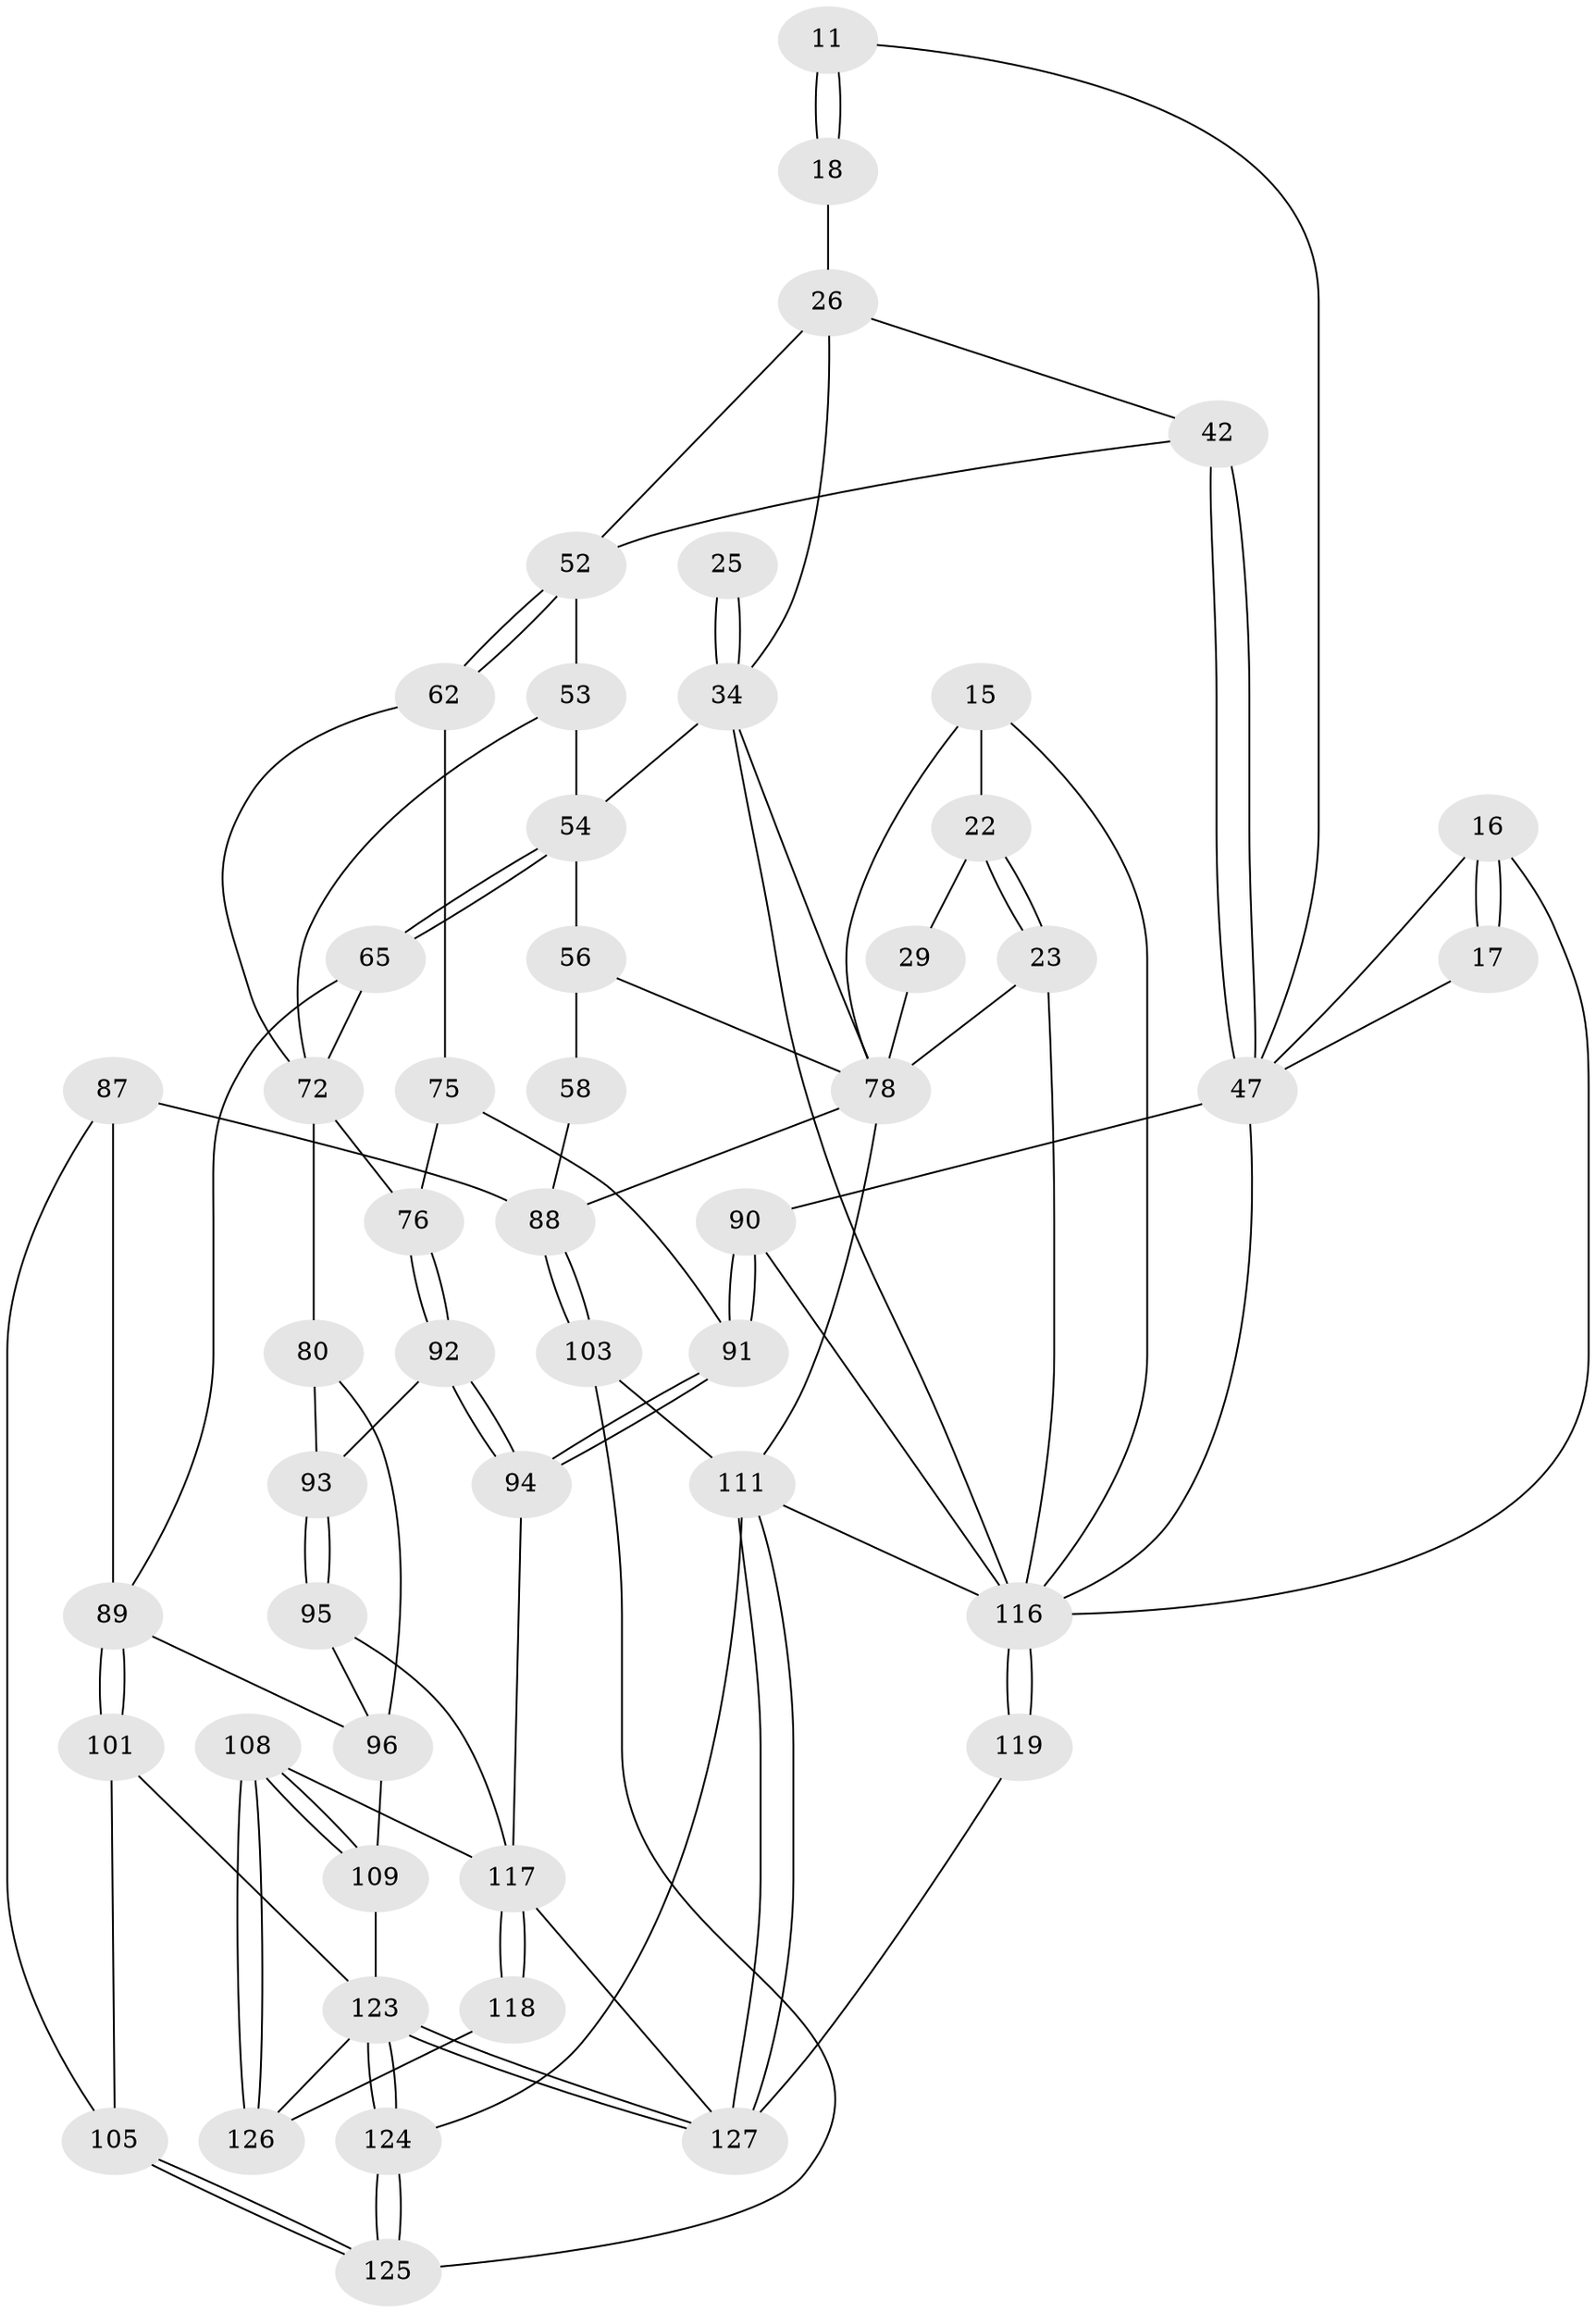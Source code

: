 // original degree distribution, {3: 0.015748031496062992, 6: 0.1889763779527559, 4: 0.2125984251968504, 5: 0.5826771653543307}
// Generated by graph-tools (version 1.1) at 2025/06/03/04/25 22:06:15]
// undirected, 50 vertices, 108 edges
graph export_dot {
graph [start="1"]
  node [color=gray90,style=filled];
  11 [pos="+0.7898208171089635+0.10840174115220665"];
  15 [pos="+0.09172573999008216+0"];
  16 [pos="+1+0.2973230451189094",super="+9"];
  17 [pos="+0.9083047441440625+0.1960834258941954"];
  18 [pos="+0.7055619153969552+0.1359019931228953",super="+8"];
  22 [pos="+0.029039994611997588+0.13355310085700403",super="+21"];
  23 [pos="+0+0.23012676549556169"];
  25 [pos="+0.31105709028460343+0.13444304282461836"];
  26 [pos="+0.6117897715398789+0.19746052257866434",super="+20"];
  29 [pos="+0.09622660296339021+0.17901482992295575",super="+28"];
  34 [pos="+0.3866296454500546+0.2086601769876294",super="+27+24+12"];
  42 [pos="+0.7210340481355443+0.397929106178143",super="+32"];
  47 [pos="+0.7516717411405881+0.4227637782372266",super="+46"];
  52 [pos="+0.5356889313283508+0.4675546937957515",super="+44"];
  53 [pos="+0.5048861373784235+0.4664474077358137",super="+50"];
  54 [pos="+0.3358640863010348+0.49288125062159854",super="+51"];
  56 [pos="+0.17179667516839361+0.5597489489454693",super="+55"];
  58 [pos="+0.21457814120676644+0.5658283113243906"];
  62 [pos="+0.5993444206350176+0.5534214734648554"];
  65 [pos="+0.35281447453342996+0.5651228978907602"];
  72 [pos="+0.5594408511855672+0.6276964080374052",super="+71+70"];
  75 [pos="+0.6638453980021448+0.6416960507161042",super="+61"];
  76 [pos="+0.5978592738545742+0.6406757956286049"];
  78 [pos="+0.07900776076311468+0.6669909244971821",super="+57+37+35"];
  80 [pos="+0.433729842094661+0.6330019103889205",super="+79"];
  87 [pos="+0.20399466646798206+0.7416258738527564",super="+86"];
  88 [pos="+0.15830666553332565+0.7341680866447128",super="+77+68"];
  89 [pos="+0.3162422010821826+0.7228823733049684",super="+85"];
  90 [pos="+0.7884724456927138+0.8413356668387807",super="+63+64"];
  91 [pos="+0.719409891717865+0.7908885463619677",super="+74+73+60"];
  92 [pos="+0.59495219350131+0.6574219950000393"];
  93 [pos="+0.5196301737880736+0.6957482459474121"];
  94 [pos="+0.6098281661740519+0.7840054810837713"];
  95 [pos="+0.5113139789468845+0.7518982874868624"];
  96 [pos="+0.4416853125739372+0.7530697987464043",super="+84"];
  101 [pos="+0.3035522535592921+0.7922132437621721"];
  103 [pos="+0.13997053001259335+0.7897505828182427"];
  105 [pos="+0.26896708109656153+0.8331226916441274",super="+102"];
  108 [pos="+0.4699703748074635+0.872935719466908"];
  109 [pos="+0.45293813227324314+0.845357268013064",super="+99"];
  111 [pos="+0+1",super="+110"];
  116 [pos="+1+1",super="+82+115+49"];
  117 [pos="+0.6213380458747789+1",super="+97+98+107"];
  118 [pos="+0.5748210283919253+0.9595705809145076"];
  119 [pos="+0.741575811812729+1"];
  123 [pos="+0.3553012397820251+1",super="+122+121+100"];
  124 [pos="+0.2683350820073552+0.9411003448883799",super="+113"];
  125 [pos="+0.257255089149138+0.8738926572709701",super="+112"];
  126 [pos="+0.44117726651510386+0.9203278108548468"];
  127 [pos="+0.3606423282867283+1",super="+120"];
  11 -- 18 [weight=2];
  11 -- 18;
  11 -- 47;
  15 -- 116;
  15 -- 22;
  15 -- 78;
  16 -- 17 [weight=2];
  16 -- 17;
  16 -- 116 [weight=3];
  16 -- 47;
  17 -- 47;
  18 -- 26 [weight=2];
  22 -- 23;
  22 -- 23;
  22 -- 29 [weight=2];
  23 -- 116;
  23 -- 78;
  25 -- 34 [weight=3];
  25 -- 34;
  26 -- 34 [weight=2];
  26 -- 42;
  26 -- 52;
  29 -- 78 [weight=2];
  34 -- 54;
  34 -- 116;
  34 -- 78;
  42 -- 47 [weight=2];
  42 -- 47;
  42 -- 52;
  47 -- 90;
  47 -- 116;
  52 -- 53 [weight=2];
  52 -- 62;
  52 -- 62;
  53 -- 54 [weight=2];
  53 -- 72;
  54 -- 65;
  54 -- 65;
  54 -- 56 [weight=2];
  56 -- 58 [weight=2];
  56 -- 78 [weight=2];
  58 -- 88;
  62 -- 72;
  62 -- 75;
  65 -- 72;
  65 -- 89;
  72 -- 76;
  72 -- 80 [weight=2];
  75 -- 76;
  75 -- 91 [weight=2];
  76 -- 92;
  76 -- 92;
  78 -- 88;
  78 -- 111 [weight=2];
  80 -- 93;
  80 -- 96;
  87 -- 88 [weight=2];
  87 -- 89 [weight=2];
  87 -- 105;
  88 -- 103;
  88 -- 103;
  89 -- 101;
  89 -- 101;
  89 -- 96;
  90 -- 91 [weight=3];
  90 -- 91;
  90 -- 116 [weight=2];
  91 -- 94;
  91 -- 94;
  92 -- 93;
  92 -- 94;
  92 -- 94;
  93 -- 95;
  93 -- 95;
  94 -- 117;
  95 -- 96;
  95 -- 117;
  96 -- 109;
  101 -- 105;
  101 -- 123;
  103 -- 125;
  103 -- 111;
  105 -- 125 [weight=2];
  105 -- 125;
  108 -- 109;
  108 -- 109;
  108 -- 126;
  108 -- 126;
  108 -- 117;
  109 -- 123 [weight=2];
  111 -- 127;
  111 -- 127;
  111 -- 116 [weight=2];
  111 -- 124;
  116 -- 119 [weight=2];
  116 -- 119;
  117 -- 118 [weight=2];
  117 -- 118;
  117 -- 127;
  118 -- 126;
  119 -- 127;
  123 -- 124;
  123 -- 124;
  123 -- 127;
  123 -- 127;
  123 -- 126;
  124 -- 125 [weight=2];
  124 -- 125;
}
